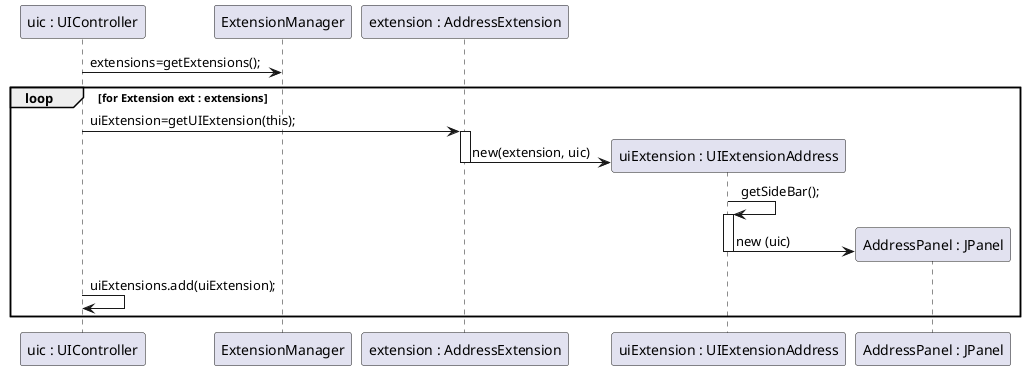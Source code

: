   @startuml doc-files/core02_01_design.png
  participant "uic : UIController" as UIC
  participant ExtensionManager as ExtM
  participant "extension : AddressExtension" as EExample
  participant "uiExtension : UIExtensionAddress" as UIExt
  participant "AddressPanel : JPanel" as cp
  UIC -> ExtM : extensions=getExtensions();
  loop for Extension ext : extensions
  	UIC -> EExample : uiExtension=getUIExtension(this);
  	activate EExample
  	create UIExt
  	EExample -> UIExt : new(extension, uic)
  	deactivate EExample
  	UIExt -> UIExt : getSideBar();
  	activate UIExt
  	create cp
  	UIExt -> cp :  new (uic)
  	deactivate UIExt
  	UIC -> UIC : uiExtensions.add(uiExtension);
  end
  @enduml